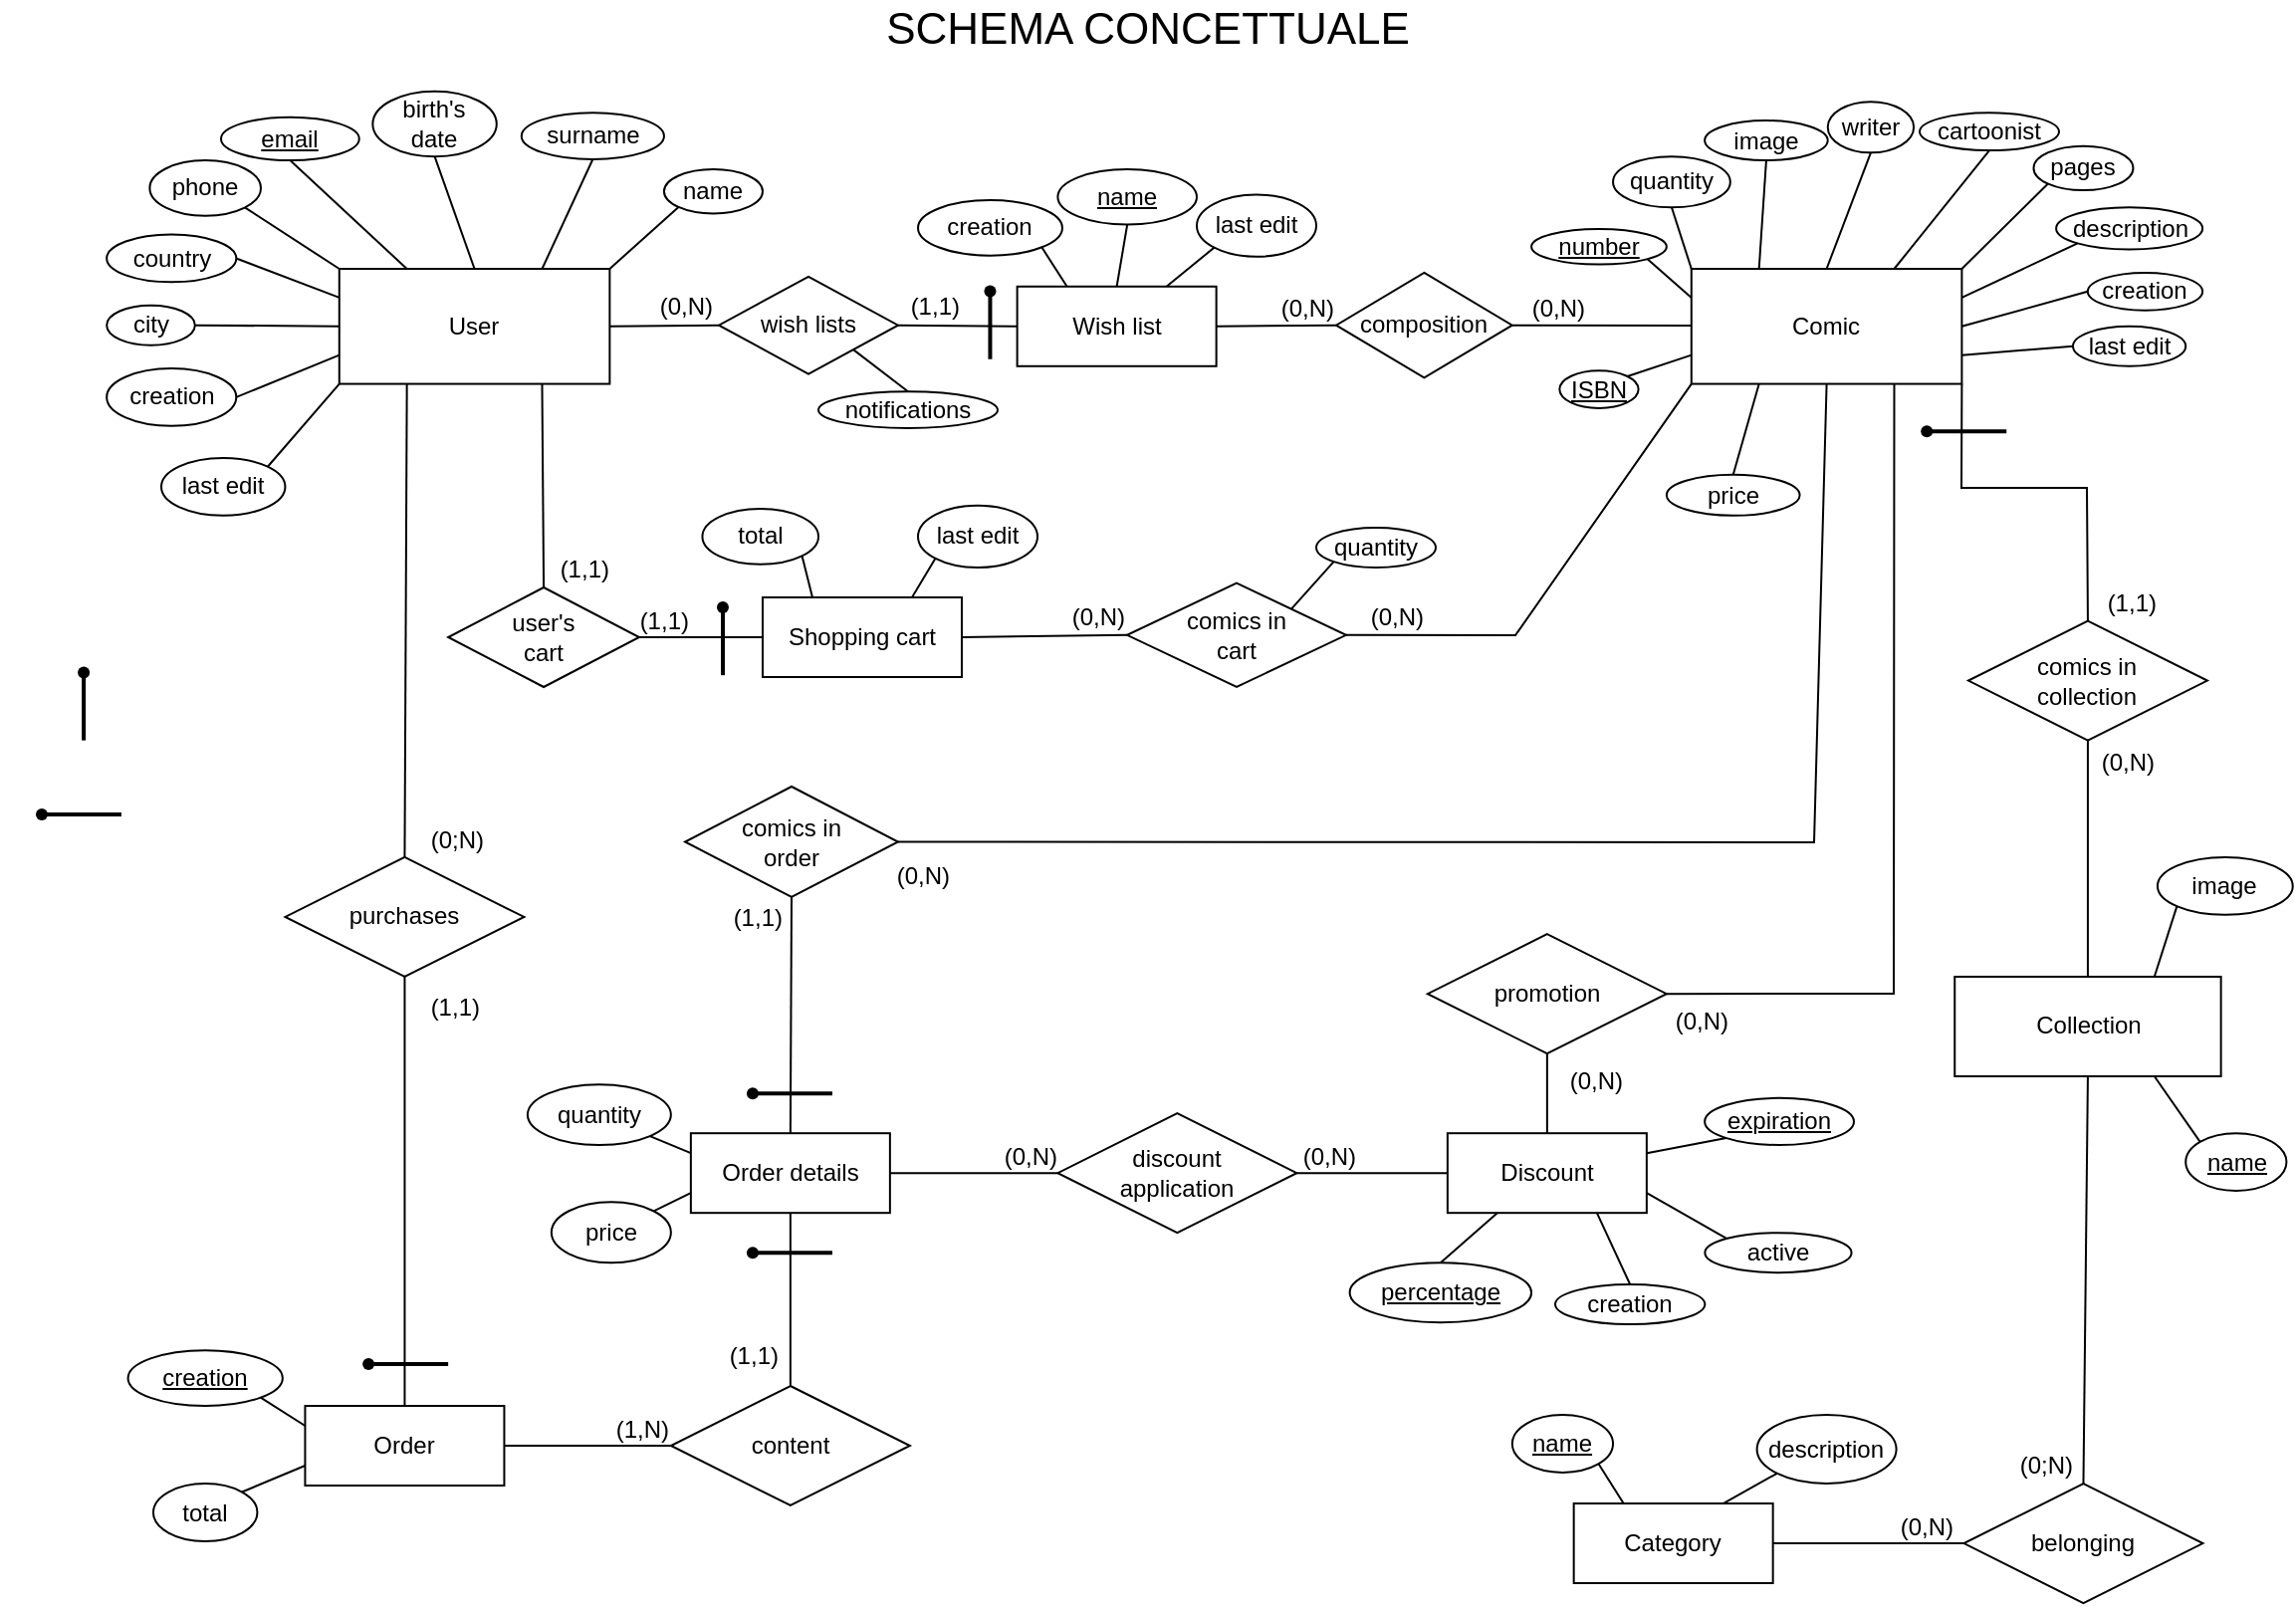 <mxfile version="17.4.2" type="device"><diagram id="R2lEEEUBdFMjLlhIrx00" name="Schema concettuale"><mxGraphModel dx="1185" dy="728" grid="1" gridSize="10" guides="1" tooltips="1" connect="1" arrows="1" fold="1" page="1" pageScale="1" pageWidth="1169" pageHeight="827" math="0" shadow="0" extFonts="Permanent Marker^https://fonts.googleapis.com/css?family=Permanent+Marker"><root><mxCell id="0"/><mxCell id="1" parent="0"/><mxCell id="hI8jCIpYhccomjPMqrg1-1" value="Comic" style="whiteSpace=wrap;html=1;align=center;" parent="1" vertex="1"><mxGeometry x="858.395" y="140" width="135.802" height="57.778" as="geometry"/></mxCell><mxCell id="hI8jCIpYhccomjPMqrg1-3" value="User" style="whiteSpace=wrap;html=1;align=center;" parent="1" vertex="1"><mxGeometry x="179.383" y="140" width="135.802" height="57.778" as="geometry"/></mxCell><mxCell id="hI8jCIpYhccomjPMqrg1-8" value="" style="endArrow=none;html=1;rounded=0;exitX=1;exitY=0.5;exitDx=0;exitDy=0;entryX=0;entryY=0.5;entryDx=0;entryDy=0;" parent="1" source="hI8jCIpYhccomjPMqrg1-3" target="n4fFL6AgohC3PkhNspNs-12" edge="1"><mxGeometry relative="1" as="geometry"><mxPoint x="464.568" y="255.556" as="sourcePoint"/><mxPoint x="370" y="169" as="targetPoint"/></mxGeometry></mxCell><mxCell id="hI8jCIpYhccomjPMqrg1-9" value="(0,N)" style="resizable=0;html=1;align=right;verticalAlign=bottom;" parent="hI8jCIpYhccomjPMqrg1-8" connectable="0" vertex="1"><mxGeometry x="1" relative="1" as="geometry"><mxPoint x="-3" y="-1" as="offset"/></mxGeometry></mxCell><mxCell id="hI8jCIpYhccomjPMqrg1-10" value="" style="endArrow=none;html=1;rounded=0;exitX=0;exitY=0.5;exitDx=0;exitDy=0;entryX=1;entryY=0.5;entryDx=0;entryDy=0;" parent="1" target="n4fFL6AgohC3PkhNspNs-13" edge="1"><mxGeometry relative="1" as="geometry"><mxPoint x="858.395" y="168.47" as="sourcePoint"/><mxPoint x="790" y="170" as="targetPoint"/></mxGeometry></mxCell><mxCell id="hI8jCIpYhccomjPMqrg1-11" value="(0,N)" style="resizable=0;html=1;align=right;verticalAlign=bottom;" parent="hI8jCIpYhccomjPMqrg1-10" connectable="0" vertex="1"><mxGeometry x="1" relative="1" as="geometry"><mxPoint x="37" as="offset"/></mxGeometry></mxCell><mxCell id="hI8jCIpYhccomjPMqrg1-12" value="creation" style="ellipse;whiteSpace=wrap;html=1;align=center;" parent="1" vertex="1"><mxGeometry x="470.0" y="105.55" width="72.47" height="27.78" as="geometry"/></mxCell><mxCell id="hI8jCIpYhccomjPMqrg1-13" value="last edit" style="ellipse;whiteSpace=wrap;html=1;align=center;" parent="1" vertex="1"><mxGeometry x="610" y="102.78" width="60" height="31.11" as="geometry"/></mxCell><mxCell id="hI8jCIpYhccomjPMqrg1-14" value="" style="endArrow=none;html=1;rounded=0;exitX=0.25;exitY=0;exitDx=0;exitDy=0;entryX=1;entryY=1;entryDx=0;entryDy=0;" parent="1" source="n4fFL6AgohC3PkhNspNs-11" target="hI8jCIpYhccomjPMqrg1-12" edge="1"><mxGeometry relative="1" as="geometry"><mxPoint x="541.297" y="153.335" as="sourcePoint"/><mxPoint x="681.852" y="255.556" as="targetPoint"/></mxGeometry></mxCell><mxCell id="hI8jCIpYhccomjPMqrg1-15" value="" style="endArrow=none;html=1;rounded=0;exitX=0.75;exitY=0;exitDx=0;exitDy=0;entryX=0;entryY=1;entryDx=0;entryDy=0;" parent="1" source="n4fFL6AgohC3PkhNspNs-11" target="hI8jCIpYhccomjPMqrg1-13" edge="1"><mxGeometry relative="1" as="geometry"><mxPoint x="603.892" y="153.335" as="sourcePoint"/><mxPoint x="681.852" y="255.556" as="targetPoint"/></mxGeometry></mxCell><mxCell id="hI8jCIpYhccomjPMqrg1-18" value="&lt;u&gt;number&lt;/u&gt;" style="ellipse;whiteSpace=wrap;html=1;align=center;" parent="1" vertex="1"><mxGeometry x="778.03" y="120.01" width="67.9" height="17.77" as="geometry"/></mxCell><mxCell id="hI8jCIpYhccomjPMqrg1-21" value="writer" style="ellipse;whiteSpace=wrap;html=1;align=center;" parent="1" vertex="1"><mxGeometry x="926.86" y="56.1" width="43.21" height="25.56" as="geometry"/></mxCell><mxCell id="hI8jCIpYhccomjPMqrg1-22" value="cartoonist" style="ellipse;whiteSpace=wrap;html=1;align=center;" parent="1" vertex="1"><mxGeometry x="973" y="61.66" width="70" height="18.89" as="geometry"/></mxCell><mxCell id="hI8jCIpYhccomjPMqrg1-23" value="pages" style="ellipse;whiteSpace=wrap;html=1;align=center;" parent="1" vertex="1"><mxGeometry x="1030.24" y="78.33" width="50" height="22.22" as="geometry"/></mxCell><mxCell id="hI8jCIpYhccomjPMqrg1-24" value="&lt;u&gt;ISBN&lt;/u&gt;" style="ellipse;whiteSpace=wrap;html=1;align=center;" parent="1" vertex="1"><mxGeometry x="792.17" y="191.11" width="39.63" height="18.89" as="geometry"/></mxCell><mxCell id="hI8jCIpYhccomjPMqrg1-27" value="" style="endArrow=none;html=1;rounded=0;entryX=1;entryY=1;entryDx=0;entryDy=0;exitX=0;exitY=0.25;exitDx=0;exitDy=0;" parent="1" source="hI8jCIpYhccomjPMqrg1-1" target="hI8jCIpYhccomjPMqrg1-18" edge="1"><mxGeometry relative="1" as="geometry"><mxPoint x="939.877" y="140" as="sourcePoint"/><mxPoint x="926.296" y="241.111" as="targetPoint"/></mxGeometry></mxCell><mxCell id="hI8jCIpYhccomjPMqrg1-30" value="" style="endArrow=none;html=1;rounded=0;exitX=0.5;exitY=0;exitDx=0;exitDy=0;entryX=0.5;entryY=1;entryDx=0;entryDy=0;" parent="1" source="hI8jCIpYhccomjPMqrg1-1" target="hI8jCIpYhccomjPMqrg1-21" edge="1"><mxGeometry relative="1" as="geometry"><mxPoint x="709.012" y="241.111" as="sourcePoint"/><mxPoint x="926.296" y="241.111" as="targetPoint"/></mxGeometry></mxCell><mxCell id="hI8jCIpYhccomjPMqrg1-31" value="" style="endArrow=none;html=1;rounded=0;exitX=0.75;exitY=0;exitDx=0;exitDy=0;entryX=0.5;entryY=1;entryDx=0;entryDy=0;" parent="1" source="hI8jCIpYhccomjPMqrg1-1" target="hI8jCIpYhccomjPMqrg1-22" edge="1"><mxGeometry relative="1" as="geometry"><mxPoint x="709.012" y="241.111" as="sourcePoint"/><mxPoint x="926.296" y="241.111" as="targetPoint"/></mxGeometry></mxCell><mxCell id="hI8jCIpYhccomjPMqrg1-32" value="" style="endArrow=none;html=1;rounded=0;exitX=1;exitY=0;exitDx=0;exitDy=0;entryX=0;entryY=1;entryDx=0;entryDy=0;" parent="1" source="hI8jCIpYhccomjPMqrg1-1" target="hI8jCIpYhccomjPMqrg1-23" edge="1"><mxGeometry relative="1" as="geometry"><mxPoint x="709.012" y="241.111" as="sourcePoint"/><mxPoint x="926.296" y="241.111" as="targetPoint"/></mxGeometry></mxCell><mxCell id="hI8jCIpYhccomjPMqrg1-33" value="" style="endArrow=none;html=1;rounded=0;entryX=1;entryY=0;entryDx=0;entryDy=0;exitX=0;exitY=0.75;exitDx=0;exitDy=0;" parent="1" source="hI8jCIpYhccomjPMqrg1-1" target="hI8jCIpYhccomjPMqrg1-24" edge="1"><mxGeometry relative="1" as="geometry"><mxPoint x="1000" y="210" as="sourcePoint"/><mxPoint x="926.296" y="241.111" as="targetPoint"/></mxGeometry></mxCell><mxCell id="hI8jCIpYhccomjPMqrg1-35" value="name" style="ellipse;whiteSpace=wrap;html=1;align=center;" parent="1" vertex="1"><mxGeometry x="342.48" y="89.99" width="49.51" height="22.22" as="geometry"/></mxCell><mxCell id="hI8jCIpYhccomjPMqrg1-36" value="surname" style="ellipse;whiteSpace=wrap;html=1;align=center;" parent="1" vertex="1"><mxGeometry x="270.88" y="61.66" width="71.6" height="23.33" as="geometry"/></mxCell><mxCell id="hI8jCIpYhccomjPMqrg1-37" value="&lt;u&gt;email&lt;/u&gt;" style="ellipse;whiteSpace=wrap;html=1;align=center;" parent="1" vertex="1"><mxGeometry x="120" y="63.89" width="69.38" height="21.66" as="geometry"/></mxCell><mxCell id="hI8jCIpYhccomjPMqrg1-38" value="phone" style="ellipse;whiteSpace=wrap;html=1;align=center;" parent="1" vertex="1"><mxGeometry x="84.2" y="85.55" width="55.8" height="27.78" as="geometry"/></mxCell><mxCell id="hI8jCIpYhccomjPMqrg1-39" value="country" style="ellipse;whiteSpace=wrap;html=1;align=center;" parent="1" vertex="1"><mxGeometry x="62.59" y="122.78" width="65.06" height="23.89" as="geometry"/></mxCell><mxCell id="hI8jCIpYhccomjPMqrg1-40" value="city" style="ellipse;whiteSpace=wrap;html=1;align=center;" parent="1" vertex="1"><mxGeometry x="62.59" y="158.33" width="44.32" height="20" as="geometry"/></mxCell><mxCell id="hI8jCIpYhccomjPMqrg1-41" value="creation" style="ellipse;whiteSpace=wrap;html=1;align=center;" parent="1" vertex="1"><mxGeometry x="62.59" y="190" width="65.06" height="28.89" as="geometry"/></mxCell><mxCell id="hI8jCIpYhccomjPMqrg1-42" value="last edit" style="ellipse;whiteSpace=wrap;html=1;align=center;" parent="1" vertex="1"><mxGeometry x="90" y="235" width="62.22" height="28.89" as="geometry"/></mxCell><mxCell id="hI8jCIpYhccomjPMqrg1-44" value="" style="endArrow=none;html=1;rounded=0;exitX=1;exitY=0;exitDx=0;exitDy=0;entryX=0;entryY=1;entryDx=0;entryDy=0;" parent="1" source="hI8jCIpYhccomjPMqrg1-3" target="hI8jCIpYhccomjPMqrg1-35" edge="1"><mxGeometry relative="1" as="geometry"><mxPoint x="206.543" y="284.444" as="sourcePoint"/><mxPoint x="423.827" y="284.444" as="targetPoint"/></mxGeometry></mxCell><mxCell id="hI8jCIpYhccomjPMqrg1-45" value="" style="endArrow=none;html=1;rounded=0;exitX=0;exitY=0;exitDx=0;exitDy=0;entryX=1;entryY=1;entryDx=0;entryDy=0;" parent="1" source="hI8jCIpYhccomjPMqrg1-3" target="hI8jCIpYhccomjPMqrg1-38" edge="1"><mxGeometry relative="1" as="geometry"><mxPoint x="206.543" y="284.444" as="sourcePoint"/><mxPoint x="423.827" y="284.444" as="targetPoint"/></mxGeometry></mxCell><mxCell id="hI8jCIpYhccomjPMqrg1-46" value="" style="endArrow=none;html=1;rounded=0;exitX=0.75;exitY=0;exitDx=0;exitDy=0;entryX=0.5;entryY=1;entryDx=0;entryDy=0;" parent="1" source="hI8jCIpYhccomjPMqrg1-3" target="hI8jCIpYhccomjPMqrg1-36" edge="1"><mxGeometry relative="1" as="geometry"><mxPoint x="206.543" y="284.444" as="sourcePoint"/><mxPoint x="423.827" y="284.444" as="targetPoint"/></mxGeometry></mxCell><mxCell id="hI8jCIpYhccomjPMqrg1-47" value="" style="endArrow=none;html=1;rounded=0;exitX=0.25;exitY=0;exitDx=0;exitDy=0;entryX=0.5;entryY=1;entryDx=0;entryDy=0;" parent="1" source="hI8jCIpYhccomjPMqrg1-3" target="hI8jCIpYhccomjPMqrg1-37" edge="1"><mxGeometry relative="1" as="geometry"><mxPoint x="206.543" y="284.444" as="sourcePoint"/><mxPoint x="423.827" y="284.444" as="targetPoint"/></mxGeometry></mxCell><mxCell id="hI8jCIpYhccomjPMqrg1-48" value="" style="endArrow=none;html=1;rounded=0;exitX=0;exitY=0.25;exitDx=0;exitDy=0;entryX=1;entryY=0.5;entryDx=0;entryDy=0;" parent="1" source="hI8jCIpYhccomjPMqrg1-3" target="hI8jCIpYhccomjPMqrg1-39" edge="1"><mxGeometry relative="1" as="geometry"><mxPoint x="206.543" y="284.444" as="sourcePoint"/><mxPoint x="423.827" y="284.444" as="targetPoint"/></mxGeometry></mxCell><mxCell id="hI8jCIpYhccomjPMqrg1-49" value="" style="endArrow=none;html=1;rounded=0;exitX=0;exitY=0.75;exitDx=0;exitDy=0;entryX=1;entryY=0.5;entryDx=0;entryDy=0;" parent="1" source="hI8jCIpYhccomjPMqrg1-3" target="hI8jCIpYhccomjPMqrg1-41" edge="1"><mxGeometry relative="1" as="geometry"><mxPoint x="206.543" y="284.444" as="sourcePoint"/><mxPoint x="423.827" y="284.444" as="targetPoint"/></mxGeometry></mxCell><mxCell id="hI8jCIpYhccomjPMqrg1-50" value="" style="endArrow=none;html=1;rounded=0;exitX=0;exitY=0.5;exitDx=0;exitDy=0;entryX=1;entryY=0.5;entryDx=0;entryDy=0;" parent="1" source="hI8jCIpYhccomjPMqrg1-3" target="hI8jCIpYhccomjPMqrg1-40" edge="1"><mxGeometry relative="1" as="geometry"><mxPoint x="206.543" y="284.444" as="sourcePoint"/><mxPoint x="423.827" y="284.444" as="targetPoint"/></mxGeometry></mxCell><mxCell id="hI8jCIpYhccomjPMqrg1-51" value="" style="endArrow=none;html=1;rounded=0;exitX=0;exitY=1;exitDx=0;exitDy=0;entryX=1;entryY=0;entryDx=0;entryDy=0;" parent="1" source="hI8jCIpYhccomjPMqrg1-3" target="hI8jCIpYhccomjPMqrg1-42" edge="1"><mxGeometry relative="1" as="geometry"><mxPoint x="206.543" y="284.444" as="sourcePoint"/><mxPoint x="423.827" y="284.444" as="targetPoint"/></mxGeometry></mxCell><mxCell id="hI8jCIpYhccomjPMqrg1-82" value="Collection" style="whiteSpace=wrap;html=1;align=center;" parent="1" vertex="1"><mxGeometry x="990.62" y="495.49" width="133.7" height="50" as="geometry"/></mxCell><mxCell id="hI8jCIpYhccomjPMqrg1-83" value="comics in&lt;br&gt;collection" style="shape=rhombus;perimeter=rhombusPerimeter;whiteSpace=wrap;html=1;align=center;" parent="1" vertex="1"><mxGeometry x="997.47" y="316.81" width="120" height="60" as="geometry"/></mxCell><mxCell id="hI8jCIpYhccomjPMqrg1-86" value="" style="endArrow=none;html=1;rounded=0;entryX=0.5;entryY=1;entryDx=0;entryDy=0;exitX=0.5;exitY=0;exitDx=0;exitDy=0;" parent="1" source="hI8jCIpYhccomjPMqrg1-82" target="hI8jCIpYhccomjPMqrg1-83" edge="1"><mxGeometry relative="1" as="geometry"><mxPoint x="1010" y="470" as="sourcePoint"/><mxPoint x="910" y="370" as="targetPoint"/></mxGeometry></mxCell><mxCell id="hI8jCIpYhccomjPMqrg1-87" value="(0,N)" style="resizable=0;html=1;align=right;verticalAlign=bottom;" parent="hI8jCIpYhccomjPMqrg1-86" connectable="0" vertex="1"><mxGeometry x="1" relative="1" as="geometry"><mxPoint x="34" y="20" as="offset"/></mxGeometry></mxCell><mxCell id="hI8jCIpYhccomjPMqrg1-89" value="image" style="ellipse;whiteSpace=wrap;html=1;align=center;" parent="1" vertex="1"><mxGeometry x="1092.469" y="435.493" width="67.901" height="28.889" as="geometry"/></mxCell><mxCell id="hI8jCIpYhccomjPMqrg1-91" value="" style="endArrow=none;html=1;rounded=0;exitX=0.75;exitY=0;exitDx=0;exitDy=0;entryX=0;entryY=1;entryDx=0;entryDy=0;" parent="1" source="hI8jCIpYhccomjPMqrg1-82" target="hI8jCIpYhccomjPMqrg1-89" edge="1"><mxGeometry relative="1" as="geometry"><mxPoint x="740" y="480.01" as="sourcePoint"/><mxPoint x="1094.329" y="584.458" as="targetPoint"/></mxGeometry></mxCell><mxCell id="hI8jCIpYhccomjPMqrg1-92" value="Discount" style="whiteSpace=wrap;html=1;align=center;" parent="1" vertex="1"><mxGeometry x="735.93" y="574.09" width="100" height="40" as="geometry"/></mxCell><mxCell id="hI8jCIpYhccomjPMqrg1-93" value="promotion" style="shape=rhombus;perimeter=rhombusPerimeter;whiteSpace=wrap;html=1;align=center;" parent="1" vertex="1"><mxGeometry x="725.93" y="474.09" width="120" height="60" as="geometry"/></mxCell><mxCell id="hI8jCIpYhccomjPMqrg1-95" value="" style="endArrow=none;html=1;rounded=0;entryX=0.5;entryY=1;entryDx=0;entryDy=0;exitX=0.5;exitY=0;exitDx=0;exitDy=0;" parent="1" source="hI8jCIpYhccomjPMqrg1-92" target="hI8jCIpYhccomjPMqrg1-93" edge="1"><mxGeometry relative="1" as="geometry"><mxPoint x="764.19" y="467.09" as="sourcePoint"/><mxPoint x="735.19" y="417.09" as="targetPoint"/><Array as="points"/></mxGeometry></mxCell><mxCell id="hI8jCIpYhccomjPMqrg1-96" value="(0,N)" style="resizable=0;html=1;align=right;verticalAlign=bottom;" parent="hI8jCIpYhccomjPMqrg1-95" connectable="0" vertex="1"><mxGeometry x="1" relative="1" as="geometry"><mxPoint x="39" y="22" as="offset"/></mxGeometry></mxCell><mxCell id="hI8jCIpYhccomjPMqrg1-97" value="" style="endArrow=none;html=1;rounded=0;exitX=0.75;exitY=1;exitDx=0;exitDy=0;entryX=1;entryY=0.5;entryDx=0;entryDy=0;" parent="1" source="hI8jCIpYhccomjPMqrg1-1" target="hI8jCIpYhccomjPMqrg1-93" edge="1"><mxGeometry relative="1" as="geometry"><mxPoint x="944.773" y="198.263" as="sourcePoint"/><mxPoint x="880.0" y="298.67" as="targetPoint"/><Array as="points"><mxPoint x="960" y="504"/></Array></mxGeometry></mxCell><mxCell id="hI8jCIpYhccomjPMqrg1-98" value="(0,N)" style="resizable=0;html=1;align=right;verticalAlign=bottom;" parent="hI8jCIpYhccomjPMqrg1-97" connectable="0" vertex="1"><mxGeometry x="1" relative="1" as="geometry"><mxPoint x="32" y="22" as="offset"/></mxGeometry></mxCell><mxCell id="hI8jCIpYhccomjPMqrg1-103" value="Category" style="whiteSpace=wrap;html=1;align=center;" parent="1" vertex="1"><mxGeometry x="799.33" y="760.01" width="100" height="40" as="geometry"/></mxCell><mxCell id="hI8jCIpYhccomjPMqrg1-104" value="belonging" style="shape=rhombus;perimeter=rhombusPerimeter;whiteSpace=wrap;html=1;align=center;" parent="1" vertex="1"><mxGeometry x="995.24" y="750.01" width="120" height="60" as="geometry"/></mxCell><mxCell id="hI8jCIpYhccomjPMqrg1-105" value="" style="endArrow=none;html=1;rounded=0;entryX=0;entryY=0.5;entryDx=0;entryDy=0;exitX=1;exitY=0.5;exitDx=0;exitDy=0;" parent="1" source="hI8jCIpYhccomjPMqrg1-103" target="hI8jCIpYhccomjPMqrg1-104" edge="1"><mxGeometry relative="1" as="geometry"><mxPoint x="800" y="750.01" as="sourcePoint"/><mxPoint x="951.36" y="740.22" as="targetPoint"/></mxGeometry></mxCell><mxCell id="hI8jCIpYhccomjPMqrg1-106" value="(0,N)" style="resizable=0;html=1;align=right;verticalAlign=bottom;" parent="hI8jCIpYhccomjPMqrg1-105" connectable="0" vertex="1"><mxGeometry x="1" relative="1" as="geometry"><mxPoint x="-5" as="offset"/></mxGeometry></mxCell><mxCell id="hI8jCIpYhccomjPMqrg1-107" value="" style="endArrow=none;html=1;rounded=0;entryX=0.5;entryY=0;entryDx=0;entryDy=0;exitX=0.5;exitY=1;exitDx=0;exitDy=0;" parent="1" source="hI8jCIpYhccomjPMqrg1-82" target="hI8jCIpYhccomjPMqrg1-104" edge="1"><mxGeometry relative="1" as="geometry"><mxPoint x="858.4" y="670.01" as="sourcePoint"/><mxPoint x="1018.4" y="670.01" as="targetPoint"/><Array as="points"/></mxGeometry></mxCell><mxCell id="hI8jCIpYhccomjPMqrg1-108" value="(0;N)" style="resizable=0;html=1;align=right;verticalAlign=bottom;" parent="hI8jCIpYhccomjPMqrg1-107" connectable="0" vertex="1"><mxGeometry x="1" relative="1" as="geometry"><mxPoint x="-5" as="offset"/></mxGeometry></mxCell><mxCell id="hI8jCIpYhccomjPMqrg1-110" value="&lt;u&gt;name&lt;/u&gt;" style="ellipse;whiteSpace=wrap;html=1;align=center;" parent="1" vertex="1"><mxGeometry x="768.4" y="715.56" width="50.62" height="28.89" as="geometry"/></mxCell><mxCell id="hI8jCIpYhccomjPMqrg1-112" value="" style="endArrow=none;html=1;rounded=0;exitX=0.25;exitY=0;exitDx=0;exitDy=0;entryX=1;entryY=1;entryDx=0;entryDy=0;" parent="1" source="hI8jCIpYhccomjPMqrg1-103" target="hI8jCIpYhccomjPMqrg1-110" edge="1"><mxGeometry relative="1" as="geometry"><mxPoint x="827.73" y="750.01" as="sourcePoint"/><mxPoint x="987.33" y="750.01" as="targetPoint"/></mxGeometry></mxCell><mxCell id="gtzbLnbfbG_AwPOIUWwv-3" value="&lt;u&gt;percentage&lt;/u&gt;" style="ellipse;whiteSpace=wrap;html=1;align=center;" parent="1" vertex="1"><mxGeometry x="686.8" y="639.09" width="91.23" height="29.99" as="geometry"/></mxCell><mxCell id="gtzbLnbfbG_AwPOIUWwv-4" value="creation" style="ellipse;whiteSpace=wrap;html=1;align=center;" parent="1" vertex="1"><mxGeometry x="790.0" y="650.01" width="75.18" height="20" as="geometry"/></mxCell><mxCell id="gtzbLnbfbG_AwPOIUWwv-5" value="active" style="ellipse;whiteSpace=wrap;html=1;align=center;" parent="1" vertex="1"><mxGeometry x="865.18" y="624.09" width="73.59" height="20" as="geometry"/></mxCell><mxCell id="gtzbLnbfbG_AwPOIUWwv-6" value="&lt;u&gt;expiration&lt;/u&gt;" style="ellipse;whiteSpace=wrap;html=1;align=center;" parent="1" vertex="1"><mxGeometry x="865.07" y="556.4" width="74.93" height="23.6" as="geometry"/></mxCell><mxCell id="gtzbLnbfbG_AwPOIUWwv-8" value="" style="endArrow=none;html=1;rounded=0;exitX=0.5;exitY=0;exitDx=0;exitDy=0;entryX=0.25;entryY=1;entryDx=0;entryDy=0;" parent="1" source="gtzbLnbfbG_AwPOIUWwv-3" target="hI8jCIpYhccomjPMqrg1-92" edge="1"><mxGeometry relative="1" as="geometry"><mxPoint x="731.97" y="632.17" as="sourcePoint"/><mxPoint x="891.97" y="632.17" as="targetPoint"/></mxGeometry></mxCell><mxCell id="gtzbLnbfbG_AwPOIUWwv-9" value="" style="endArrow=none;html=1;rounded=0;exitX=0.5;exitY=0;exitDx=0;exitDy=0;entryX=0.75;entryY=1;entryDx=0;entryDy=0;" parent="1" source="gtzbLnbfbG_AwPOIUWwv-4" target="hI8jCIpYhccomjPMqrg1-92" edge="1"><mxGeometry relative="1" as="geometry"><mxPoint x="777.53" y="632.41" as="sourcePoint"/><mxPoint x="937.53" y="632.41" as="targetPoint"/></mxGeometry></mxCell><mxCell id="gtzbLnbfbG_AwPOIUWwv-10" value="" style="endArrow=none;html=1;rounded=0;entryX=1;entryY=0.75;entryDx=0;entryDy=0;exitX=0;exitY=0;exitDx=0;exitDy=0;" parent="1" source="gtzbLnbfbG_AwPOIUWwv-5" target="hI8jCIpYhccomjPMqrg1-92" edge="1"><mxGeometry relative="1" as="geometry"><mxPoint x="827.03" y="642.4" as="sourcePoint"/><mxPoint x="827.03" y="632.4" as="targetPoint"/></mxGeometry></mxCell><mxCell id="gtzbLnbfbG_AwPOIUWwv-11" value="" style="endArrow=none;html=1;rounded=0;exitX=0;exitY=1;exitDx=0;exitDy=0;entryX=1;entryY=0.25;entryDx=0;entryDy=0;" parent="1" source="gtzbLnbfbG_AwPOIUWwv-6" target="hI8jCIpYhccomjPMqrg1-92" edge="1"><mxGeometry relative="1" as="geometry"><mxPoint x="854.2" y="532.41" as="sourcePoint"/><mxPoint x="1014.2" y="532.41" as="targetPoint"/></mxGeometry></mxCell><mxCell id="F0NOhrHxQS21oiGEbKKY-1" value="Order" style="whiteSpace=wrap;html=1;align=center;" parent="1" vertex="1"><mxGeometry x="162.22" y="711.01" width="100" height="40" as="geometry"/></mxCell><mxCell id="F0NOhrHxQS21oiGEbKKY-2" value="purchases" style="shape=rhombus;perimeter=rhombusPerimeter;whiteSpace=wrap;html=1;align=center;" parent="1" vertex="1"><mxGeometry x="152.22" y="435.49" width="120" height="60" as="geometry"/></mxCell><mxCell id="F0NOhrHxQS21oiGEbKKY-5" value="" style="endArrow=none;html=1;rounded=0;exitX=0.5;exitY=1;exitDx=0;exitDy=0;entryX=1;entryY=0.5;entryDx=0;entryDy=0;" parent="1" source="hI8jCIpYhccomjPMqrg1-1" target="lXW74oCyR03gc37qBvgg-1" edge="1"><mxGeometry relative="1" as="geometry"><mxPoint x="500" y="440" as="sourcePoint"/><mxPoint x="650" y="440" as="targetPoint"/><Array as="points"><mxPoint x="920" y="428"/></Array></mxGeometry></mxCell><mxCell id="F0NOhrHxQS21oiGEbKKY-6" value="(0,N)" style="resizable=0;html=1;align=right;verticalAlign=bottom;" parent="F0NOhrHxQS21oiGEbKKY-5" connectable="0" vertex="1"><mxGeometry x="1" relative="1" as="geometry"><mxPoint x="27" y="26" as="offset"/></mxGeometry></mxCell><mxCell id="F0NOhrHxQS21oiGEbKKY-9" value="" style="endArrow=none;html=1;rounded=0;entryX=0.5;entryY=1;entryDx=0;entryDy=0;exitX=0.5;exitY=0;exitDx=0;exitDy=0;" parent="1" source="F0NOhrHxQS21oiGEbKKY-1" target="F0NOhrHxQS21oiGEbKKY-2" edge="1"><mxGeometry relative="1" as="geometry"><mxPoint x="500" y="467.59" as="sourcePoint"/><mxPoint x="660" y="467.59" as="targetPoint"/></mxGeometry></mxCell><mxCell id="F0NOhrHxQS21oiGEbKKY-10" value="(1,1)" style="resizable=0;html=1;align=right;verticalAlign=bottom;" parent="F0NOhrHxQS21oiGEbKKY-9" connectable="0" vertex="1"><mxGeometry x="1" relative="1" as="geometry"><mxPoint x="38" y="24" as="offset"/></mxGeometry></mxCell><mxCell id="F0NOhrHxQS21oiGEbKKY-11" value="" style="endArrow=none;html=1;rounded=0;exitX=0.25;exitY=1;exitDx=0;exitDy=0;entryX=0.5;entryY=0;entryDx=0;entryDy=0;" parent="1" source="hI8jCIpYhccomjPMqrg1-3" target="F0NOhrHxQS21oiGEbKKY-2" edge="1"><mxGeometry relative="1" as="geometry"><mxPoint x="500" y="440" as="sourcePoint"/><mxPoint x="660" y="440" as="targetPoint"/></mxGeometry></mxCell><mxCell id="F0NOhrHxQS21oiGEbKKY-12" value="(0;N)" style="resizable=0;html=1;align=right;verticalAlign=bottom;" parent="F0NOhrHxQS21oiGEbKKY-11" connectable="0" vertex="1"><mxGeometry x="1" relative="1" as="geometry"><mxPoint x="40" as="offset"/></mxGeometry></mxCell><mxCell id="F0NOhrHxQS21oiGEbKKY-14" value="total" style="ellipse;whiteSpace=wrap;html=1;align=center;" parent="1" vertex="1"><mxGeometry x="85.99" y="750.01" width="52.22" height="29" as="geometry"/></mxCell><mxCell id="F0NOhrHxQS21oiGEbKKY-15" value="&lt;u&gt;creation&lt;/u&gt;" style="ellipse;whiteSpace=wrap;html=1;align=center;" parent="1" vertex="1"><mxGeometry x="73.28" y="683.12" width="77.65" height="27.89" as="geometry"/></mxCell><mxCell id="F0NOhrHxQS21oiGEbKKY-19" value="" style="endArrow=none;html=1;rounded=0;exitX=0;exitY=0.75;exitDx=0;exitDy=0;entryX=1;entryY=0;entryDx=0;entryDy=0;" parent="1" source="F0NOhrHxQS21oiGEbKKY-1" target="F0NOhrHxQS21oiGEbKKY-14" edge="1"><mxGeometry relative="1" as="geometry"><mxPoint x="500" y="567.61" as="sourcePoint"/><mxPoint x="660" y="567.61" as="targetPoint"/></mxGeometry></mxCell><mxCell id="F0NOhrHxQS21oiGEbKKY-20" value="" style="endArrow=none;html=1;rounded=0;exitX=0;exitY=0.25;exitDx=0;exitDy=0;entryX=1;entryY=1;entryDx=0;entryDy=0;" parent="1" source="F0NOhrHxQS21oiGEbKKY-1" target="F0NOhrHxQS21oiGEbKKY-15" edge="1"><mxGeometry relative="1" as="geometry"><mxPoint x="500" y="567.61" as="sourcePoint"/><mxPoint x="660" y="567.61" as="targetPoint"/></mxGeometry></mxCell><mxCell id="F0NOhrHxQS21oiGEbKKY-24" value="" style="endArrow=none;html=1;rounded=0;exitX=0;exitY=0.5;exitDx=0;exitDy=0;entryX=1;entryY=0.5;entryDx=0;entryDy=0;" parent="1" source="hI8jCIpYhccomjPMqrg1-92" target="4HwSR8HpBYAWnAHhnL5c-6" edge="1"><mxGeometry relative="1" as="geometry"><mxPoint x="575.19" y="487.09" as="sourcePoint"/><mxPoint x="635.19" y="593.09" as="targetPoint"/><Array as="points"/></mxGeometry></mxCell><mxCell id="F0NOhrHxQS21oiGEbKKY-25" value="(0,N)" style="resizable=0;html=1;align=right;verticalAlign=bottom;" parent="F0NOhrHxQS21oiGEbKKY-24" connectable="0" vertex="1"><mxGeometry x="1" relative="1" as="geometry"><mxPoint x="30" as="offset"/></mxGeometry></mxCell><mxCell id="F0NOhrHxQS21oiGEbKKY-26" value="quantity" style="ellipse;whiteSpace=wrap;html=1;align=center;" parent="1" vertex="1"><mxGeometry x="819.02" y="83.6" width="58.89" height="25.55" as="geometry"/></mxCell><mxCell id="F0NOhrHxQS21oiGEbKKY-27" value="" style="endArrow=none;html=1;rounded=0;exitX=0;exitY=0;exitDx=0;exitDy=0;entryX=0.5;entryY=1;entryDx=0;entryDy=0;" parent="1" source="hI8jCIpYhccomjPMqrg1-1" target="F0NOhrHxQS21oiGEbKKY-26" edge="1"><mxGeometry relative="1" as="geometry"><mxPoint x="510" y="390" as="sourcePoint"/><mxPoint x="670" y="390" as="targetPoint"/></mxGeometry></mxCell><mxCell id="F0NOhrHxQS21oiGEbKKY-28" value="SCHEMA CONCETTUALE" style="text;html=1;resizable=0;autosize=1;align=center;verticalAlign=middle;points=[];fillColor=none;strokeColor=none;rounded=0;fontSize=22;" parent="1" vertex="1"><mxGeometry x="445" y="5" width="280" height="30" as="geometry"/></mxCell><mxCell id="F0NOhrHxQS21oiGEbKKY-29" value="description" style="ellipse;whiteSpace=wrap;html=1;align=center;fontSize=12;" parent="1" vertex="1"><mxGeometry x="1041.55" y="109.15" width="73.52" height="21.12" as="geometry"/></mxCell><mxCell id="F0NOhrHxQS21oiGEbKKY-30" value="" style="endArrow=none;html=1;rounded=0;fontSize=12;exitX=1;exitY=0.25;exitDx=0;exitDy=0;entryX=0;entryY=1;entryDx=0;entryDy=0;" parent="1" source="hI8jCIpYhccomjPMqrg1-1" target="F0NOhrHxQS21oiGEbKKY-29" edge="1"><mxGeometry relative="1" as="geometry"><mxPoint x="520" y="330" as="sourcePoint"/><mxPoint x="680" y="330" as="targetPoint"/></mxGeometry></mxCell><mxCell id="F0NOhrHxQS21oiGEbKKY-32" value="last edit" style="ellipse;whiteSpace=wrap;html=1;align=center;" parent="1" vertex="1"><mxGeometry x="470" y="258.89" width="60" height="31.11" as="geometry"/></mxCell><mxCell id="F0NOhrHxQS21oiGEbKKY-34" value="" style="endArrow=none;html=1;rounded=0;fontSize=12;entryX=0;entryY=1;entryDx=0;entryDy=0;exitX=0.75;exitY=0;exitDx=0;exitDy=0;" parent="1" source="n4fFL6AgohC3PkhNspNs-19" target="F0NOhrHxQS21oiGEbKKY-32" edge="1"><mxGeometry relative="1" as="geometry"><mxPoint x="480" y="287.22" as="sourcePoint"/><mxPoint x="680" y="357.22" as="targetPoint"/></mxGeometry></mxCell><mxCell id="F0NOhrHxQS21oiGEbKKY-36" value="creation" style="ellipse;whiteSpace=wrap;html=1;align=center;" parent="1" vertex="1"><mxGeometry x="1057.41" y="141.94" width="57.66" height="18.89" as="geometry"/></mxCell><mxCell id="F0NOhrHxQS21oiGEbKKY-37" value="last edit" style="ellipse;whiteSpace=wrap;html=1;align=center;" parent="1" vertex="1"><mxGeometry x="1050" y="168.89" width="56.61" height="20" as="geometry"/></mxCell><mxCell id="F0NOhrHxQS21oiGEbKKY-38" value="" style="endArrow=none;html=1;rounded=0;fontSize=12;exitX=1;exitY=0.5;exitDx=0;exitDy=0;entryX=0;entryY=0.5;entryDx=0;entryDy=0;" parent="1" source="hI8jCIpYhccomjPMqrg1-1" target="F0NOhrHxQS21oiGEbKKY-36" edge="1"><mxGeometry relative="1" as="geometry"><mxPoint x="520" y="400" as="sourcePoint"/><mxPoint x="680" y="400" as="targetPoint"/></mxGeometry></mxCell><mxCell id="F0NOhrHxQS21oiGEbKKY-39" value="" style="endArrow=none;html=1;rounded=0;fontSize=12;entryX=0;entryY=0.5;entryDx=0;entryDy=0;exitX=1;exitY=0.75;exitDx=0;exitDy=0;" parent="1" source="hI8jCIpYhccomjPMqrg1-1" target="F0NOhrHxQS21oiGEbKKY-37" edge="1"><mxGeometry relative="1" as="geometry"><mxPoint x="520" y="400" as="sourcePoint"/><mxPoint x="680" y="400" as="targetPoint"/></mxGeometry></mxCell><mxCell id="n4fFL6AgohC3PkhNspNs-1" value="total" style="ellipse;whiteSpace=wrap;html=1;align=center;" parent="1" vertex="1"><mxGeometry x="361.72" y="260.5" width="58.28" height="27.89" as="geometry"/></mxCell><mxCell id="n4fFL6AgohC3PkhNspNs-2" value="" style="endArrow=none;html=1;rounded=0;exitX=0.25;exitY=0;exitDx=0;exitDy=0;entryX=1;entryY=1;entryDx=0;entryDy=0;" parent="1" source="n4fFL6AgohC3PkhNspNs-19" target="n4fFL6AgohC3PkhNspNs-1" edge="1"><mxGeometry relative="1" as="geometry"><mxPoint x="442" y="287.22" as="sourcePoint"/><mxPoint x="470" y="370" as="targetPoint"/></mxGeometry></mxCell><mxCell id="n4fFL6AgohC3PkhNspNs-3" value="" style="endArrow=none;html=1;rounded=0;exitX=0.75;exitY=1;exitDx=0;exitDy=0;entryX=0.5;entryY=0;entryDx=0;entryDy=0;" parent="1" source="hI8jCIpYhccomjPMqrg1-3" target="n4fFL6AgohC3PkhNspNs-20" edge="1"><mxGeometry relative="1" as="geometry"><mxPoint x="500" y="350" as="sourcePoint"/><mxPoint x="300" y="260" as="targetPoint"/><Array as="points"/></mxGeometry></mxCell><mxCell id="n4fFL6AgohC3PkhNspNs-4" value="(1,1)" style="resizable=0;html=1;align=right;verticalAlign=bottom;" parent="n4fFL6AgohC3PkhNspNs-3" connectable="0" vertex="1"><mxGeometry x="1" relative="1" as="geometry"><mxPoint x="33" as="offset"/></mxGeometry></mxCell><mxCell id="n4fFL6AgohC3PkhNspNs-5" value="" style="endArrow=none;html=1;rounded=0;exitX=0;exitY=1;exitDx=0;exitDy=0;entryX=1;entryY=0.5;entryDx=0;entryDy=0;" parent="1" source="hI8jCIpYhccomjPMqrg1-1" target="n4fFL6AgohC3PkhNspNs-23" edge="1"><mxGeometry relative="1" as="geometry"><mxPoint x="500" y="350" as="sourcePoint"/><mxPoint x="650" y="230" as="targetPoint"/><Array as="points"><mxPoint x="770" y="324"/></Array></mxGeometry></mxCell><mxCell id="n4fFL6AgohC3PkhNspNs-6" value="(0,N)" style="resizable=0;html=1;align=right;verticalAlign=bottom;" parent="n4fFL6AgohC3PkhNspNs-5" connectable="0" vertex="1"><mxGeometry x="1" relative="1" as="geometry"><mxPoint x="39" as="offset"/></mxGeometry></mxCell><mxCell id="n4fFL6AgohC3PkhNspNs-7" value="description" style="ellipse;whiteSpace=wrap;html=1;align=center;" parent="1" vertex="1"><mxGeometry x="891.3" y="715.56" width="70" height="34.45" as="geometry"/></mxCell><mxCell id="n4fFL6AgohC3PkhNspNs-8" value="" style="endArrow=none;html=1;rounded=0;exitX=0.75;exitY=0;exitDx=0;exitDy=0;entryX=0;entryY=1;entryDx=0;entryDy=0;" parent="1" source="hI8jCIpYhccomjPMqrg1-103" target="n4fFL6AgohC3PkhNspNs-7" edge="1"><mxGeometry relative="1" as="geometry"><mxPoint x="839.83" y="670" as="sourcePoint"/><mxPoint x="999.83" y="670" as="targetPoint"/></mxGeometry></mxCell><mxCell id="n4fFL6AgohC3PkhNspNs-9" value="&lt;u&gt;name&lt;/u&gt;" style="ellipse;whiteSpace=wrap;html=1;align=center;" parent="1" vertex="1"><mxGeometry x="1106.61" y="574.09" width="50.62" height="28.89" as="geometry"/></mxCell><mxCell id="n4fFL6AgohC3PkhNspNs-10" value="" style="endArrow=none;html=1;rounded=0;exitX=0;exitY=0;exitDx=0;exitDy=0;entryX=0.75;entryY=1;entryDx=0;entryDy=0;" parent="1" source="n4fFL6AgohC3PkhNspNs-9" target="hI8jCIpYhccomjPMqrg1-82" edge="1"><mxGeometry relative="1" as="geometry"><mxPoint x="740" y="490" as="sourcePoint"/><mxPoint x="1060" y="600" as="targetPoint"/></mxGeometry></mxCell><mxCell id="n4fFL6AgohC3PkhNspNs-11" value="Wish list" style="whiteSpace=wrap;html=1;align=center;" parent="1" vertex="1"><mxGeometry x="519.81" y="148.89" width="100" height="40" as="geometry"/></mxCell><mxCell id="n4fFL6AgohC3PkhNspNs-12" value="wish lists" style="shape=rhombus;perimeter=rhombusPerimeter;whiteSpace=wrap;html=1;align=center;" parent="1" vertex="1"><mxGeometry x="370" y="143.89" width="90" height="48.89" as="geometry"/></mxCell><mxCell id="n4fFL6AgohC3PkhNspNs-13" value="composition" style="shape=rhombus;perimeter=rhombusPerimeter;whiteSpace=wrap;html=1;align=center;" parent="1" vertex="1"><mxGeometry x="680" y="141.94" width="88.4" height="52.78" as="geometry"/></mxCell><mxCell id="n4fFL6AgohC3PkhNspNs-14" value="" style="endArrow=none;html=1;rounded=0;exitX=1;exitY=0.5;exitDx=0;exitDy=0;entryX=0;entryY=0.5;entryDx=0;entryDy=0;" parent="1" source="n4fFL6AgohC3PkhNspNs-11" target="n4fFL6AgohC3PkhNspNs-13" edge="1"><mxGeometry relative="1" as="geometry"><mxPoint x="600" y="230" as="sourcePoint"/><mxPoint x="760" y="230" as="targetPoint"/></mxGeometry></mxCell><mxCell id="n4fFL6AgohC3PkhNspNs-15" value="(0,N)" style="resizable=0;html=1;align=right;verticalAlign=bottom;" parent="n4fFL6AgohC3PkhNspNs-14" connectable="0" vertex="1"><mxGeometry x="1" relative="1" as="geometry"><mxPoint as="offset"/></mxGeometry></mxCell><mxCell id="n4fFL6AgohC3PkhNspNs-17" value="" style="endArrow=none;html=1;rounded=0;entryX=1;entryY=0.5;entryDx=0;entryDy=0;exitX=0;exitY=0.5;exitDx=0;exitDy=0;" parent="1" source="n4fFL6AgohC3PkhNspNs-11" target="n4fFL6AgohC3PkhNspNs-12" edge="1"><mxGeometry relative="1" as="geometry"><mxPoint x="490" y="210" as="sourcePoint"/><mxPoint x="760" y="230" as="targetPoint"/></mxGeometry></mxCell><mxCell id="n4fFL6AgohC3PkhNspNs-18" value="(1,1)" style="resizable=0;html=1;align=right;verticalAlign=bottom;" parent="n4fFL6AgohC3PkhNspNs-17" connectable="0" vertex="1"><mxGeometry x="1" relative="1" as="geometry"><mxPoint x="32" y="-1" as="offset"/></mxGeometry></mxCell><mxCell id="n4fFL6AgohC3PkhNspNs-19" value="Shopping cart" style="whiteSpace=wrap;html=1;align=center;" parent="1" vertex="1"><mxGeometry x="391.99" y="305" width="100" height="40" as="geometry"/></mxCell><mxCell id="n4fFL6AgohC3PkhNspNs-20" value="user's&lt;br&gt;cart" style="shape=rhombus;perimeter=rhombusPerimeter;whiteSpace=wrap;html=1;align=center;" parent="1" vertex="1"><mxGeometry x="234.07" y="300" width="95.93" height="50" as="geometry"/></mxCell><mxCell id="n4fFL6AgohC3PkhNspNs-21" value="" style="endArrow=none;html=1;rounded=0;exitX=0;exitY=0.5;exitDx=0;exitDy=0;entryX=1;entryY=0.5;entryDx=0;entryDy=0;" parent="1" source="n4fFL6AgohC3PkhNspNs-19" target="n4fFL6AgohC3PkhNspNs-20" edge="1"><mxGeometry relative="1" as="geometry"><mxPoint x="315.19" y="400.88" as="sourcePoint"/><mxPoint x="475.19" y="400.88" as="targetPoint"/></mxGeometry></mxCell><mxCell id="n4fFL6AgohC3PkhNspNs-22" value="(1,1)" style="resizable=0;html=1;align=right;verticalAlign=bottom;" parent="n4fFL6AgohC3PkhNspNs-21" connectable="0" vertex="1"><mxGeometry x="1" relative="1" as="geometry"><mxPoint x="26" as="offset"/></mxGeometry></mxCell><mxCell id="n4fFL6AgohC3PkhNspNs-23" value="comics in&lt;br&gt;cart" style="shape=rhombus;perimeter=rhombusPerimeter;whiteSpace=wrap;html=1;align=center;" parent="1" vertex="1"><mxGeometry x="575" y="297.78" width="110" height="52.22" as="geometry"/></mxCell><mxCell id="n4fFL6AgohC3PkhNspNs-24" value="" style="endArrow=none;html=1;rounded=0;exitX=1;exitY=0.5;exitDx=0;exitDy=0;entryX=0;entryY=0.5;entryDx=0;entryDy=0;" parent="1" source="n4fFL6AgohC3PkhNspNs-19" target="n4fFL6AgohC3PkhNspNs-23" edge="1"><mxGeometry relative="1" as="geometry"><mxPoint x="600" y="407.22" as="sourcePoint"/><mxPoint x="760" y="407.22" as="targetPoint"/></mxGeometry></mxCell><mxCell id="n4fFL6AgohC3PkhNspNs-25" value="(0,N)" style="resizable=0;html=1;align=right;verticalAlign=bottom;" parent="n4fFL6AgohC3PkhNspNs-24" connectable="0" vertex="1"><mxGeometry x="1" relative="1" as="geometry"/></mxCell><mxCell id="n4fFL6AgohC3PkhNspNs-26" value="quantity" style="ellipse;whiteSpace=wrap;html=1;align=center;" parent="1" vertex="1"><mxGeometry x="670" y="270" width="60" height="20" as="geometry"/></mxCell><mxCell id="n4fFL6AgohC3PkhNspNs-27" value="" style="endArrow=none;html=1;rounded=0;exitX=1;exitY=0;exitDx=0;exitDy=0;entryX=0;entryY=1;entryDx=0;entryDy=0;" parent="1" source="n4fFL6AgohC3PkhNspNs-23" target="n4fFL6AgohC3PkhNspNs-26" edge="1"><mxGeometry relative="1" as="geometry"><mxPoint x="550" y="397.22" as="sourcePoint"/><mxPoint x="710" y="397.22" as="targetPoint"/></mxGeometry></mxCell><mxCell id="JdpChHxYcwU-H5cDIJT3-1" value="notifications" style="ellipse;whiteSpace=wrap;html=1;align=center;" parent="1" vertex="1"><mxGeometry x="420" y="201.66" width="90" height="18.34" as="geometry"/></mxCell><mxCell id="JdpChHxYcwU-H5cDIJT3-2" value="" style="endArrow=none;html=1;rounded=0;exitX=1;exitY=1;exitDx=0;exitDy=0;entryX=0.5;entryY=0;entryDx=0;entryDy=0;" parent="1" source="n4fFL6AgohC3PkhNspNs-12" target="JdpChHxYcwU-H5cDIJT3-1" edge="1"><mxGeometry relative="1" as="geometry"><mxPoint x="489.81" y="211.95" as="sourcePoint"/><mxPoint x="649.81" y="211.95" as="targetPoint"/></mxGeometry></mxCell><mxCell id="JdpChHxYcwU-H5cDIJT3-3" value="birth's&lt;br&gt;date" style="ellipse;whiteSpace=wrap;html=1;align=center;" parent="1" vertex="1"><mxGeometry x="196.17" y="50.82" width="62.22" height="32.78" as="geometry"/></mxCell><mxCell id="JdpChHxYcwU-H5cDIJT3-4" value="" style="endArrow=none;html=1;rounded=0;exitX=0.5;exitY=0;exitDx=0;exitDy=0;entryX=0.5;entryY=1;entryDx=0;entryDy=0;" parent="1" source="hI8jCIpYhccomjPMqrg1-3" target="JdpChHxYcwU-H5cDIJT3-3" edge="1"><mxGeometry relative="1" as="geometry"><mxPoint x="210" y="130" as="sourcePoint"/><mxPoint x="370" y="130" as="targetPoint"/></mxGeometry></mxCell><mxCell id="Cb60yX2KvYlxgLxvmn_d-1" value="&lt;u&gt;name&lt;/u&gt;" style="ellipse;whiteSpace=wrap;html=1;align=center;" parent="1" vertex="1"><mxGeometry x="540.19" y="89.99" width="69.81" height="27.78" as="geometry"/></mxCell><mxCell id="Cb60yX2KvYlxgLxvmn_d-2" value="" style="endArrow=none;html=1;rounded=0;exitX=0.5;exitY=0;exitDx=0;exitDy=0;entryX=0.5;entryY=1;entryDx=0;entryDy=0;" parent="1" source="n4fFL6AgohC3PkhNspNs-11" target="Cb60yX2KvYlxgLxvmn_d-1" edge="1"><mxGeometry relative="1" as="geometry"><mxPoint x="519.81" y="211.95" as="sourcePoint"/><mxPoint x="679.81" y="211.95" as="targetPoint"/></mxGeometry></mxCell><mxCell id="u7sfg3JmQOVDjou4v7fb-1" value="image" style="ellipse;whiteSpace=wrap;html=1;align=center;" parent="1" vertex="1"><mxGeometry x="865.07" y="65.54" width="61.79" height="20.01" as="geometry"/></mxCell><mxCell id="u7sfg3JmQOVDjou4v7fb-2" value="" style="endArrow=none;html=1;rounded=0;entryX=0.5;entryY=1;entryDx=0;entryDy=0;exitX=0.25;exitY=0;exitDx=0;exitDy=0;" parent="1" source="hI8jCIpYhccomjPMqrg1-1" target="u7sfg3JmQOVDjou4v7fb-1" edge="1"><mxGeometry relative="1" as="geometry"><mxPoint x="960" y="120" as="sourcePoint"/><mxPoint x="1150" y="40" as="targetPoint"/></mxGeometry></mxCell><mxCell id="4HwSR8HpBYAWnAHhnL5c-1" value="" style="endArrow=none;html=1;rounded=0;exitX=1;exitY=1;exitDx=0;exitDy=0;entryX=0.5;entryY=0;entryDx=0;entryDy=0;" parent="1" source="hI8jCIpYhccomjPMqrg1-1" target="hI8jCIpYhccomjPMqrg1-83" edge="1"><mxGeometry relative="1" as="geometry"><mxPoint x="820" y="290" as="sourcePoint"/><mxPoint x="980" y="290" as="targetPoint"/><Array as="points"><mxPoint x="994" y="250"/><mxPoint x="1057" y="250"/></Array></mxGeometry></mxCell><mxCell id="4HwSR8HpBYAWnAHhnL5c-2" value="(1,1)" style="resizable=0;html=1;align=right;verticalAlign=bottom;" parent="4HwSR8HpBYAWnAHhnL5c-1" connectable="0" vertex="1"><mxGeometry x="1" relative="1" as="geometry"><mxPoint x="35" as="offset"/></mxGeometry></mxCell><mxCell id="4HwSR8HpBYAWnAHhnL5c-3" value="content" style="shape=rhombus;perimeter=rhombusPerimeter;whiteSpace=wrap;html=1;align=center;" parent="1" vertex="1"><mxGeometry x="345.93" y="701" width="120" height="60" as="geometry"/></mxCell><mxCell id="4HwSR8HpBYAWnAHhnL5c-4" value="Order details" style="whiteSpace=wrap;html=1;align=center;" parent="1" vertex="1"><mxGeometry x="355.93" y="574.09" width="100" height="40" as="geometry"/></mxCell><mxCell id="4HwSR8HpBYAWnAHhnL5c-6" value="discount&lt;br&gt;application" style="shape=rhombus;perimeter=rhombusPerimeter;whiteSpace=wrap;html=1;align=center;" parent="1" vertex="1"><mxGeometry x="540.19" y="564.09" width="120" height="60" as="geometry"/></mxCell><mxCell id="4HwSR8HpBYAWnAHhnL5c-7" value="quantity" style="ellipse;whiteSpace=wrap;html=1;align=center;" parent="1" vertex="1"><mxGeometry x="273.94" y="549.58" width="71.99" height="30.42" as="geometry"/></mxCell><mxCell id="4HwSR8HpBYAWnAHhnL5c-8" value="price" style="ellipse;whiteSpace=wrap;html=1;align=center;" parent="1" vertex="1"><mxGeometry x="285.93" y="608.67" width="60" height="30.42" as="geometry"/></mxCell><mxCell id="4HwSR8HpBYAWnAHhnL5c-9" value="" style="endArrow=none;html=1;rounded=0;exitX=0;exitY=0.25;exitDx=0;exitDy=0;entryX=1;entryY=1;entryDx=0;entryDy=0;" parent="1" source="4HwSR8HpBYAWnAHhnL5c-4" target="4HwSR8HpBYAWnAHhnL5c-7" edge="1"><mxGeometry relative="1" as="geometry"><mxPoint x="330" y="580" as="sourcePoint"/><mxPoint x="490" y="580" as="targetPoint"/></mxGeometry></mxCell><mxCell id="4HwSR8HpBYAWnAHhnL5c-10" value="" style="endArrow=none;html=1;rounded=0;exitX=0;exitY=0.75;exitDx=0;exitDy=0;entryX=1;entryY=0;entryDx=0;entryDy=0;" parent="1" source="4HwSR8HpBYAWnAHhnL5c-4" target="4HwSR8HpBYAWnAHhnL5c-8" edge="1"><mxGeometry relative="1" as="geometry"><mxPoint x="310" y="580" as="sourcePoint"/><mxPoint x="320" y="599" as="targetPoint"/></mxGeometry></mxCell><mxCell id="4HwSR8HpBYAWnAHhnL5c-11" value="" style="endArrow=none;html=1;rounded=0;exitX=1;exitY=0.5;exitDx=0;exitDy=0;entryX=0;entryY=0.5;entryDx=0;entryDy=0;" parent="1" source="4HwSR8HpBYAWnAHhnL5c-4" target="4HwSR8HpBYAWnAHhnL5c-6" edge="1"><mxGeometry relative="1" as="geometry"><mxPoint x="440" y="630" as="sourcePoint"/><mxPoint x="600" y="630" as="targetPoint"/></mxGeometry></mxCell><mxCell id="4HwSR8HpBYAWnAHhnL5c-12" value="(0,N)" style="resizable=0;html=1;align=right;verticalAlign=bottom;" parent="4HwSR8HpBYAWnAHhnL5c-11" connectable="0" vertex="1"><mxGeometry x="1" relative="1" as="geometry"><mxPoint as="offset"/></mxGeometry></mxCell><mxCell id="4HwSR8HpBYAWnAHhnL5c-13" value="" style="endArrow=none;html=1;rounded=0;exitX=1;exitY=0.5;exitDx=0;exitDy=0;entryX=0;entryY=0.5;entryDx=0;entryDy=0;" parent="1" source="F0NOhrHxQS21oiGEbKKY-1" target="4HwSR8HpBYAWnAHhnL5c-3" edge="1"><mxGeometry relative="1" as="geometry"><mxPoint x="240" y="680" as="sourcePoint"/><mxPoint x="400" y="680" as="targetPoint"/></mxGeometry></mxCell><mxCell id="4HwSR8HpBYAWnAHhnL5c-14" value="(1,N)" style="resizable=0;html=1;align=right;verticalAlign=bottom;" parent="4HwSR8HpBYAWnAHhnL5c-13" connectable="0" vertex="1"><mxGeometry x="1" relative="1" as="geometry"/></mxCell><mxCell id="4HwSR8HpBYAWnAHhnL5c-15" value="" style="endArrow=none;html=1;rounded=0;exitX=0.5;exitY=1;exitDx=0;exitDy=0;entryX=0.5;entryY=0;entryDx=0;entryDy=0;" parent="1" source="4HwSR8HpBYAWnAHhnL5c-4" target="4HwSR8HpBYAWnAHhnL5c-3" edge="1"><mxGeometry relative="1" as="geometry"><mxPoint x="495.0" y="630.15" as="sourcePoint"/><mxPoint x="495.0" y="717.06" as="targetPoint"/></mxGeometry></mxCell><mxCell id="4HwSR8HpBYAWnAHhnL5c-16" value="(1,1)" style="resizable=0;html=1;align=right;verticalAlign=bottom;" parent="4HwSR8HpBYAWnAHhnL5c-15" connectable="0" vertex="1"><mxGeometry x="1" relative="1" as="geometry"><mxPoint x="-5" y="-7" as="offset"/></mxGeometry></mxCell><mxCell id="4HwSR8HpBYAWnAHhnL5c-17" value="" style="shape=waypoint;sketch=0;fillStyle=solid;size=6;pointerEvents=1;points=[];fillColor=none;resizable=0;rotatable=0;perimeter=centerPerimeter;snapToPoint=1;" parent="1" vertex="1"><mxGeometry x="486.23" y="131.3" width="40" height="40" as="geometry"/></mxCell><mxCell id="4HwSR8HpBYAWnAHhnL5c-18" value="" style="line;strokeWidth=2;direction=south;html=1;" parent="1" vertex="1"><mxGeometry x="501.23" y="150.86" width="10" height="34.51" as="geometry"/></mxCell><mxCell id="4HwSR8HpBYAWnAHhnL5c-19" value="" style="shape=waypoint;sketch=0;fillStyle=solid;size=6;pointerEvents=1;points=[];fillColor=none;resizable=0;rotatable=0;perimeter=centerPerimeter;snapToPoint=1;" parent="1" vertex="1"><mxGeometry x="351.99" y="290" width="40" height="40" as="geometry"/></mxCell><mxCell id="4HwSR8HpBYAWnAHhnL5c-20" value="" style="line;strokeWidth=2;direction=south;html=1;" parent="1" vertex="1"><mxGeometry x="366.99" y="309.56" width="10" height="34.51" as="geometry"/></mxCell><mxCell id="4HwSR8HpBYAWnAHhnL5c-21" value="" style="shape=waypoint;sketch=0;fillStyle=solid;size=6;pointerEvents=1;points=[];fillColor=none;resizable=0;rotatable=0;perimeter=centerPerimeter;snapToPoint=1;" parent="1" vertex="1"><mxGeometry x="10" y="394" width="40" height="40" as="geometry"/></mxCell><mxCell id="4HwSR8HpBYAWnAHhnL5c-22" value="" style="line;strokeWidth=2;html=1;" parent="1" vertex="1"><mxGeometry x="32.1" y="409" width="37.9" height="10" as="geometry"/></mxCell><mxCell id="4HwSR8HpBYAWnAHhnL5c-24" value="" style="shape=waypoint;sketch=0;fillStyle=solid;size=6;pointerEvents=1;points=[];fillColor=none;resizable=0;rotatable=0;perimeter=centerPerimeter;snapToPoint=1;" parent="1" vertex="1"><mxGeometry x="174.07" y="670.01" width="40" height="40" as="geometry"/></mxCell><mxCell id="4HwSR8HpBYAWnAHhnL5c-25" value="" style="line;strokeWidth=2;html=1;" parent="1" vertex="1"><mxGeometry x="196.17" y="685.01" width="37.9" height="10" as="geometry"/></mxCell><mxCell id="4HwSR8HpBYAWnAHhnL5c-27" value="" style="shape=waypoint;sketch=0;fillStyle=solid;size=6;pointerEvents=1;points=[];fillColor=none;resizable=0;rotatable=0;perimeter=centerPerimeter;snapToPoint=1;" parent="1" vertex="1"><mxGeometry x="366.99" y="614.09" width="40" height="40" as="geometry"/></mxCell><mxCell id="4HwSR8HpBYAWnAHhnL5c-28" value="" style="line;strokeWidth=2;html=1;" parent="1" vertex="1"><mxGeometry x="389.09" y="629.09" width="37.9" height="10" as="geometry"/></mxCell><mxCell id="00tZ3mTTS4MQSdZZaZOW-1" value="" style="shape=waypoint;sketch=0;fillStyle=solid;size=6;pointerEvents=1;points=[];fillColor=none;resizable=0;rotatable=0;perimeter=centerPerimeter;snapToPoint=1;" parent="1" vertex="1"><mxGeometry x="956.61" y="201.66" width="40" height="40" as="geometry"/></mxCell><mxCell id="00tZ3mTTS4MQSdZZaZOW-2" value="" style="line;strokeWidth=2;html=1;" parent="1" vertex="1"><mxGeometry x="978.71" y="216.66" width="37.9" height="10" as="geometry"/></mxCell><mxCell id="lXW74oCyR03gc37qBvgg-1" value="comics in&lt;br&gt;order" style="shape=rhombus;perimeter=rhombusPerimeter;whiteSpace=wrap;html=1;align=center;" parent="1" vertex="1"><mxGeometry x="353.01" y="400" width="106.99" height="55.49" as="geometry"/></mxCell><mxCell id="lXW74oCyR03gc37qBvgg-2" value="" style="endArrow=none;html=1;rounded=0;exitX=0.5;exitY=0;exitDx=0;exitDy=0;entryX=0.5;entryY=1;entryDx=0;entryDy=0;" parent="1" source="4HwSR8HpBYAWnAHhnL5c-4" target="lXW74oCyR03gc37qBvgg-1" edge="1"><mxGeometry relative="1" as="geometry"><mxPoint x="380" y="560" as="sourcePoint"/><mxPoint x="406" y="510" as="targetPoint"/><Array as="points"/></mxGeometry></mxCell><mxCell id="lXW74oCyR03gc37qBvgg-3" value="(1,1)" style="resizable=0;html=1;align=right;verticalAlign=bottom;" parent="lXW74oCyR03gc37qBvgg-2" connectable="0" vertex="1"><mxGeometry x="1" relative="1" as="geometry"><mxPoint x="-4" y="19" as="offset"/></mxGeometry></mxCell><mxCell id="lXW74oCyR03gc37qBvgg-4" value="" style="shape=waypoint;sketch=0;fillStyle=solid;size=6;pointerEvents=1;points=[];fillColor=none;resizable=0;rotatable=0;perimeter=centerPerimeter;snapToPoint=1;" parent="1" vertex="1"><mxGeometry x="366.99" y="534.09" width="40" height="40" as="geometry"/></mxCell><mxCell id="lXW74oCyR03gc37qBvgg-5" value="" style="line;strokeWidth=2;html=1;" parent="1" vertex="1"><mxGeometry x="389.09" y="549.09" width="37.9" height="10" as="geometry"/></mxCell><mxCell id="lXW74oCyR03gc37qBvgg-8" value="" style="shape=waypoint;sketch=0;fillStyle=solid;size=6;pointerEvents=1;points=[];fillColor=none;resizable=0;rotatable=0;perimeter=centerPerimeter;snapToPoint=1;" parent="1" vertex="1"><mxGeometry x="31.05" y="322.74" width="40" height="40" as="geometry"/></mxCell><mxCell id="lXW74oCyR03gc37qBvgg-9" value="" style="line;strokeWidth=2;direction=south;html=1;" parent="1" vertex="1"><mxGeometry x="46.05" y="342.3" width="10" height="34.51" as="geometry"/></mxCell><mxCell id="zL8VPClpyLVX-5PCRyeS-3" value="" style="endArrow=none;html=1;rounded=0;exitX=0.25;exitY=1;exitDx=0;exitDy=0;entryX=0.5;entryY=0;entryDx=0;entryDy=0;" parent="1" source="hI8jCIpYhccomjPMqrg1-1" target="Ksbh0fp5rbjbQkzSS7q0-1" edge="1"><mxGeometry relative="1" as="geometry"><mxPoint x="635" y="390" as="sourcePoint"/><mxPoint x="874.33" y="250" as="targetPoint"/></mxGeometry></mxCell><mxCell id="Ksbh0fp5rbjbQkzSS7q0-1" value="price" style="ellipse;whiteSpace=wrap;html=1;align=center;" vertex="1" parent="1"><mxGeometry x="845.93" y="243.39" width="66.86" height="20.5" as="geometry"/></mxCell></root></mxGraphModel></diagram></mxfile>